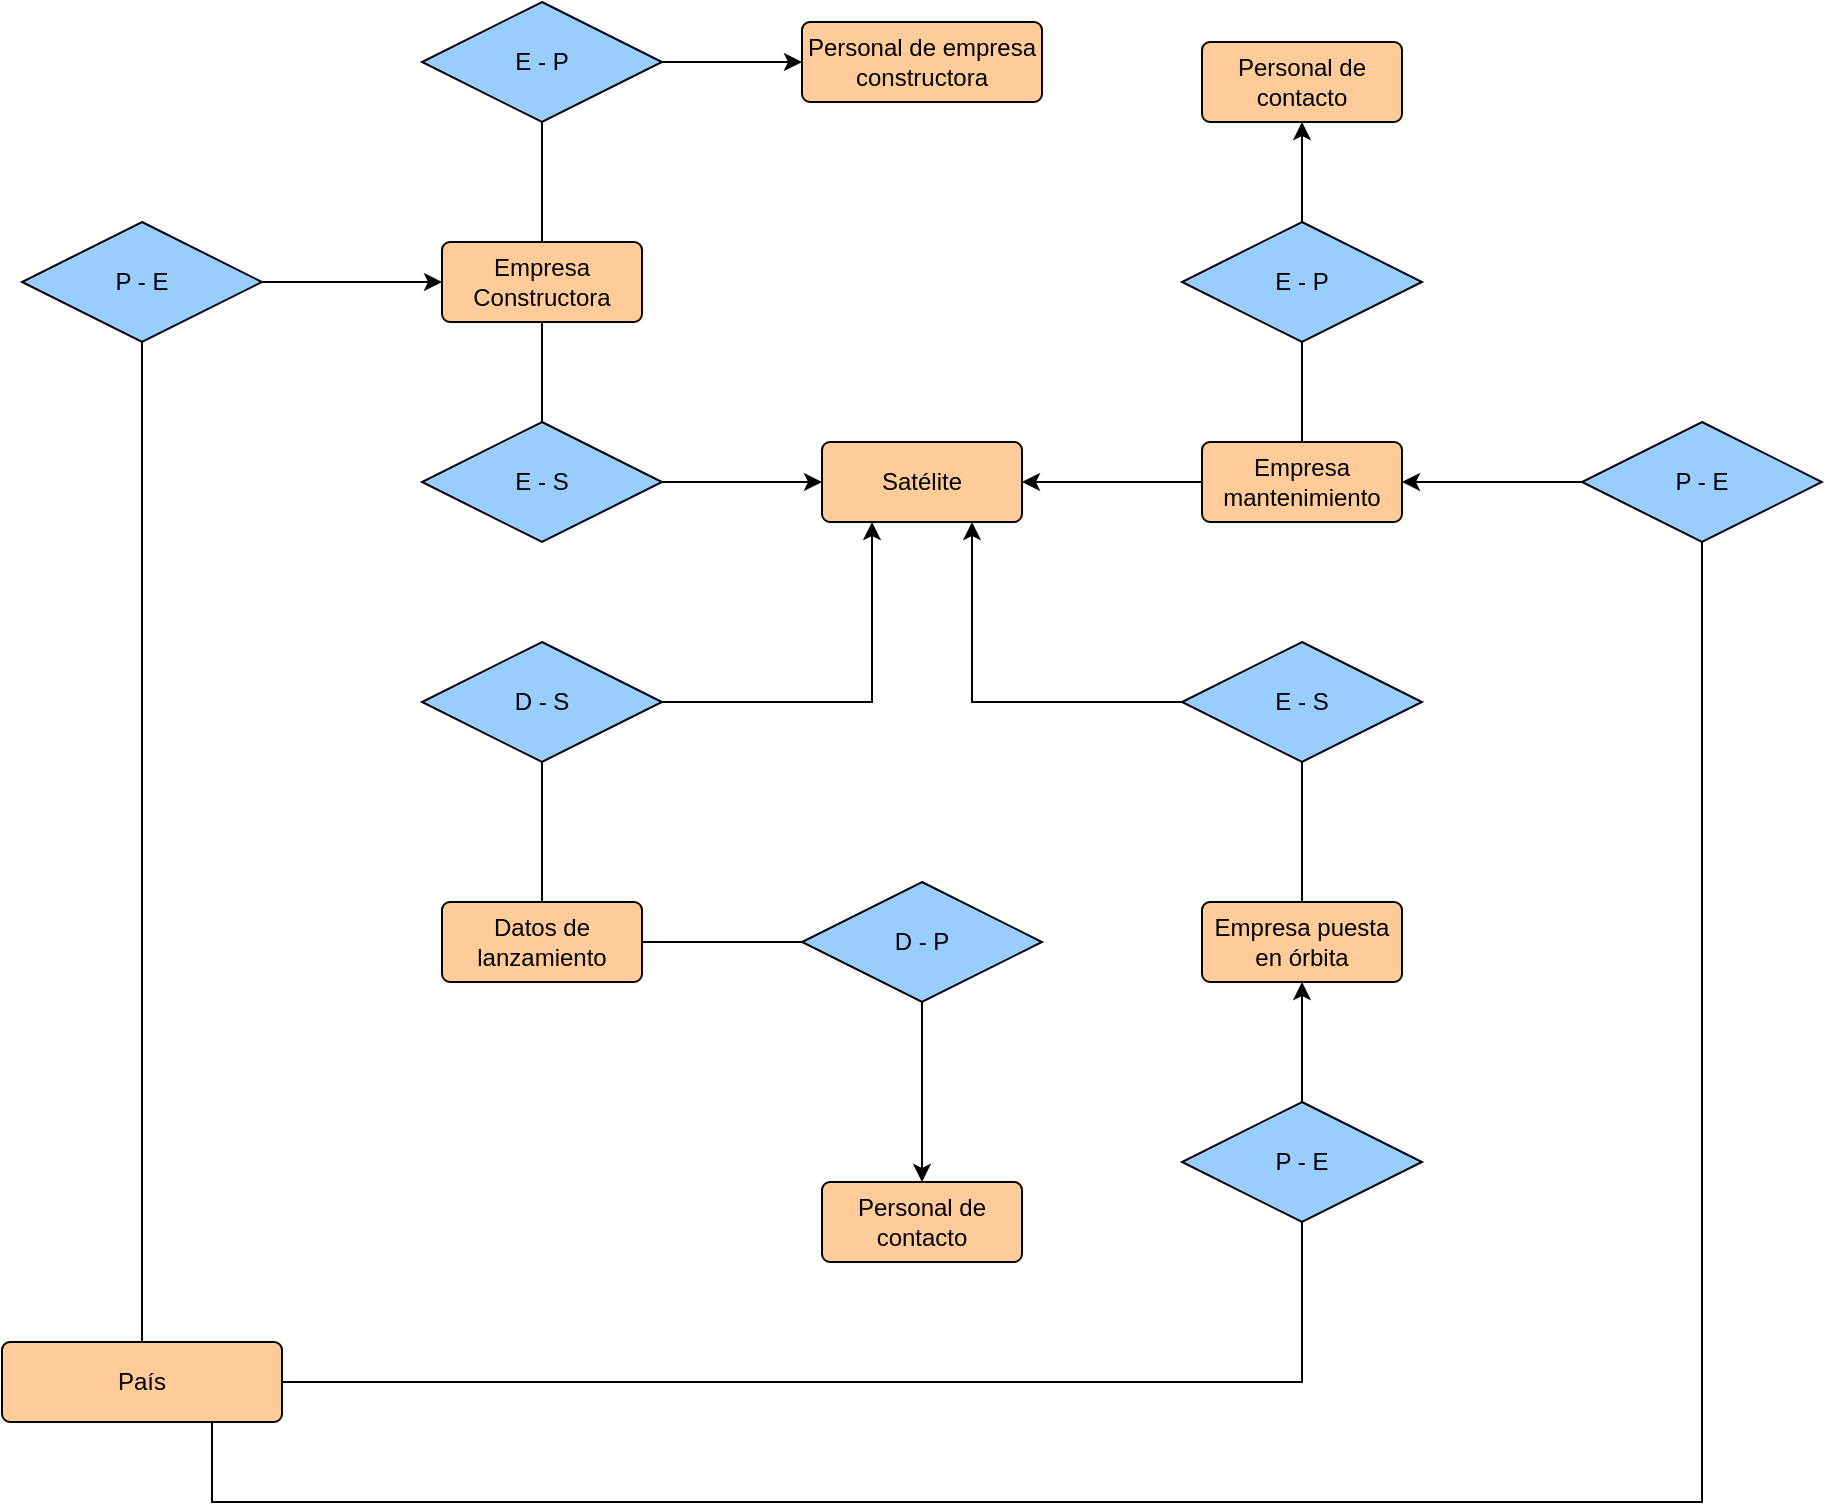 <mxfile version="18.0.1" type="github">
  <diagram id="zviwaN0RhkgaL2fRwE7K" name="Page-1">
    <mxGraphModel dx="1858" dy="781" grid="1" gridSize="10" guides="1" tooltips="1" connect="1" arrows="1" fold="1" page="1" pageScale="1" pageWidth="827" pageHeight="1169" math="0" shadow="0">
      <root>
        <mxCell id="0" />
        <mxCell id="1" parent="0" />
        <mxCell id="ny48SzFpdUDSRc08BS6a-1" value="Empresa Constructora" style="rounded=1;arcSize=10;whiteSpace=wrap;html=1;align=center;fillColor=#FFCC99;" vertex="1" parent="1">
          <mxGeometry x="140" y="140" width="100" height="40" as="geometry" />
        </mxCell>
        <mxCell id="ny48SzFpdUDSRc08BS6a-3" value="Satélite" style="rounded=1;arcSize=10;whiteSpace=wrap;html=1;align=center;fillColor=#FFCC99;" vertex="1" parent="1">
          <mxGeometry x="330" y="240" width="100" height="40" as="geometry" />
        </mxCell>
        <mxCell id="ny48SzFpdUDSRc08BS6a-4" value="Empresa puesta en órbita" style="rounded=1;arcSize=10;whiteSpace=wrap;html=1;align=center;fillColor=#FFCC99;" vertex="1" parent="1">
          <mxGeometry x="520" y="470" width="100" height="40" as="geometry" />
        </mxCell>
        <mxCell id="ny48SzFpdUDSRc08BS6a-6" value="Datos de lanzamiento" style="rounded=1;arcSize=10;whiteSpace=wrap;html=1;align=center;fillColor=#FFCC99;" vertex="1" parent="1">
          <mxGeometry x="140" y="470" width="100" height="40" as="geometry" />
        </mxCell>
        <mxCell id="ny48SzFpdUDSRc08BS6a-7" value="Personal de empresa constructora" style="rounded=1;arcSize=10;whiteSpace=wrap;html=1;align=center;fillColor=#FFCC99;" vertex="1" parent="1">
          <mxGeometry x="320" y="30" width="120" height="40" as="geometry" />
        </mxCell>
        <mxCell id="ny48SzFpdUDSRc08BS6a-9" value="Personal de contacto" style="rounded=1;arcSize=10;whiteSpace=wrap;html=1;align=center;fillColor=#FFCC99;" vertex="1" parent="1">
          <mxGeometry x="330" y="610" width="100" height="40" as="geometry" />
        </mxCell>
        <mxCell id="ny48SzFpdUDSRc08BS6a-55" style="edgeStyle=orthogonalEdgeStyle;rounded=0;orthogonalLoop=1;jettySize=auto;html=1;exitX=0;exitY=0.5;exitDx=0;exitDy=0;" edge="1" parent="1" source="ny48SzFpdUDSRc08BS6a-10" target="ny48SzFpdUDSRc08BS6a-3">
          <mxGeometry relative="1" as="geometry" />
        </mxCell>
        <mxCell id="ny48SzFpdUDSRc08BS6a-10" value="Empresa mantenimiento" style="rounded=1;arcSize=10;whiteSpace=wrap;html=1;align=center;fillColor=#FFCC99;" vertex="1" parent="1">
          <mxGeometry x="520" y="240" width="100" height="40" as="geometry" />
        </mxCell>
        <mxCell id="ny48SzFpdUDSRc08BS6a-12" value="Personal de contacto" style="rounded=1;arcSize=10;whiteSpace=wrap;html=1;align=center;fillColor=#FFCC99;" vertex="1" parent="1">
          <mxGeometry x="520" y="40" width="100" height="40" as="geometry" />
        </mxCell>
        <mxCell id="ny48SzFpdUDSRc08BS6a-54" style="edgeStyle=orthogonalEdgeStyle;rounded=0;orthogonalLoop=1;jettySize=auto;html=1;exitX=1;exitY=0.5;exitDx=0;exitDy=0;" edge="1" parent="1" source="ny48SzFpdUDSRc08BS6a-15" target="ny48SzFpdUDSRc08BS6a-3">
          <mxGeometry relative="1" as="geometry" />
        </mxCell>
        <mxCell id="ny48SzFpdUDSRc08BS6a-15" value="E - S" style="shape=rhombus;perimeter=rhombusPerimeter;whiteSpace=wrap;html=1;align=center;fillColor=#99CCFF;" vertex="1" parent="1">
          <mxGeometry x="130" y="230" width="120" height="60" as="geometry" />
        </mxCell>
        <mxCell id="ny48SzFpdUDSRc08BS6a-16" value="" style="endArrow=none;html=1;rounded=0;exitX=0.5;exitY=1;exitDx=0;exitDy=0;entryX=0.5;entryY=0;entryDx=0;entryDy=0;" edge="1" parent="1" source="ny48SzFpdUDSRc08BS6a-1" target="ny48SzFpdUDSRc08BS6a-15">
          <mxGeometry relative="1" as="geometry">
            <mxPoint x="60" y="260" as="sourcePoint" />
            <mxPoint x="220" y="260" as="targetPoint" />
          </mxGeometry>
        </mxCell>
        <mxCell id="ny48SzFpdUDSRc08BS6a-51" style="edgeStyle=orthogonalEdgeStyle;rounded=0;orthogonalLoop=1;jettySize=auto;html=1;exitX=1;exitY=0.5;exitDx=0;exitDy=0;entryX=0;entryY=0.5;entryDx=0;entryDy=0;" edge="1" parent="1" source="ny48SzFpdUDSRc08BS6a-18" target="ny48SzFpdUDSRc08BS6a-7">
          <mxGeometry relative="1" as="geometry" />
        </mxCell>
        <mxCell id="ny48SzFpdUDSRc08BS6a-18" value="E - P" style="shape=rhombus;perimeter=rhombusPerimeter;whiteSpace=wrap;html=1;align=center;strokeColor=#000000;fillColor=#99CCFF;" vertex="1" parent="1">
          <mxGeometry x="130" y="20" width="120" height="60" as="geometry" />
        </mxCell>
        <mxCell id="ny48SzFpdUDSRc08BS6a-19" value="" style="endArrow=none;html=1;rounded=0;exitX=0.5;exitY=0;exitDx=0;exitDy=0;entryX=0.5;entryY=1;entryDx=0;entryDy=0;" edge="1" parent="1" source="ny48SzFpdUDSRc08BS6a-1" target="ny48SzFpdUDSRc08BS6a-18">
          <mxGeometry relative="1" as="geometry">
            <mxPoint x="400" y="140" as="sourcePoint" />
            <mxPoint x="560" y="140" as="targetPoint" />
          </mxGeometry>
        </mxCell>
        <mxCell id="ny48SzFpdUDSRc08BS6a-50" style="edgeStyle=orthogonalEdgeStyle;rounded=0;orthogonalLoop=1;jettySize=auto;html=1;exitX=1;exitY=0.5;exitDx=0;exitDy=0;entryX=0.25;entryY=1;entryDx=0;entryDy=0;" edge="1" parent="1" source="ny48SzFpdUDSRc08BS6a-21" target="ny48SzFpdUDSRc08BS6a-3">
          <mxGeometry relative="1" as="geometry" />
        </mxCell>
        <mxCell id="ny48SzFpdUDSRc08BS6a-21" value="D - S" style="shape=rhombus;perimeter=rhombusPerimeter;whiteSpace=wrap;html=1;align=center;fillColor=#99CCFF;" vertex="1" parent="1">
          <mxGeometry x="130" y="340" width="120" height="60" as="geometry" />
        </mxCell>
        <mxCell id="ny48SzFpdUDSRc08BS6a-23" value="" style="endArrow=none;html=1;rounded=0;exitX=0.5;exitY=1;exitDx=0;exitDy=0;entryX=0.5;entryY=0;entryDx=0;entryDy=0;" edge="1" parent="1" source="ny48SzFpdUDSRc08BS6a-21" target="ny48SzFpdUDSRc08BS6a-6">
          <mxGeometry relative="1" as="geometry">
            <mxPoint x="150" y="410" as="sourcePoint" />
            <mxPoint x="310" y="410" as="targetPoint" />
          </mxGeometry>
        </mxCell>
        <mxCell id="ny48SzFpdUDSRc08BS6a-53" style="edgeStyle=orthogonalEdgeStyle;rounded=0;orthogonalLoop=1;jettySize=auto;html=1;exitX=0.5;exitY=1;exitDx=0;exitDy=0;entryX=0.5;entryY=0;entryDx=0;entryDy=0;" edge="1" parent="1" source="ny48SzFpdUDSRc08BS6a-24" target="ny48SzFpdUDSRc08BS6a-9">
          <mxGeometry relative="1" as="geometry" />
        </mxCell>
        <mxCell id="ny48SzFpdUDSRc08BS6a-24" value="D - P" style="shape=rhombus;perimeter=rhombusPerimeter;whiteSpace=wrap;html=1;align=center;fillColor=#99CCFF;" vertex="1" parent="1">
          <mxGeometry x="320" y="460" width="120" height="60" as="geometry" />
        </mxCell>
        <mxCell id="ny48SzFpdUDSRc08BS6a-25" value="" style="endArrow=none;html=1;rounded=0;exitX=1;exitY=0.5;exitDx=0;exitDy=0;entryX=0;entryY=0.5;entryDx=0;entryDy=0;" edge="1" parent="1" source="ny48SzFpdUDSRc08BS6a-6" target="ny48SzFpdUDSRc08BS6a-24">
          <mxGeometry relative="1" as="geometry">
            <mxPoint x="350" y="490" as="sourcePoint" />
            <mxPoint x="510" y="490" as="targetPoint" />
          </mxGeometry>
        </mxCell>
        <mxCell id="ny48SzFpdUDSRc08BS6a-49" style="edgeStyle=orthogonalEdgeStyle;rounded=0;orthogonalLoop=1;jettySize=auto;html=1;exitX=0;exitY=0.5;exitDx=0;exitDy=0;entryX=0.75;entryY=1;entryDx=0;entryDy=0;" edge="1" parent="1" source="ny48SzFpdUDSRc08BS6a-27" target="ny48SzFpdUDSRc08BS6a-3">
          <mxGeometry relative="1" as="geometry" />
        </mxCell>
        <mxCell id="ny48SzFpdUDSRc08BS6a-27" value="E - S" style="shape=rhombus;perimeter=rhombusPerimeter;whiteSpace=wrap;html=1;align=center;fillColor=#99CCFF;" vertex="1" parent="1">
          <mxGeometry x="510" y="340" width="120" height="60" as="geometry" />
        </mxCell>
        <mxCell id="ny48SzFpdUDSRc08BS6a-28" value="" style="endArrow=none;html=1;rounded=0;entryX=0.5;entryY=0;entryDx=0;entryDy=0;" edge="1" parent="1" source="ny48SzFpdUDSRc08BS6a-27" target="ny48SzFpdUDSRc08BS6a-4">
          <mxGeometry relative="1" as="geometry">
            <mxPoint x="410" y="450" as="sourcePoint" />
            <mxPoint x="570" y="450" as="targetPoint" />
          </mxGeometry>
        </mxCell>
        <mxCell id="ny48SzFpdUDSRc08BS6a-52" style="edgeStyle=orthogonalEdgeStyle;rounded=0;orthogonalLoop=1;jettySize=auto;html=1;exitX=0.5;exitY=0;exitDx=0;exitDy=0;entryX=0.5;entryY=1;entryDx=0;entryDy=0;" edge="1" parent="1" source="ny48SzFpdUDSRc08BS6a-31" target="ny48SzFpdUDSRc08BS6a-12">
          <mxGeometry relative="1" as="geometry" />
        </mxCell>
        <mxCell id="ny48SzFpdUDSRc08BS6a-31" value="E - P" style="shape=rhombus;perimeter=rhombusPerimeter;whiteSpace=wrap;html=1;align=center;fillColor=#99CCFF;" vertex="1" parent="1">
          <mxGeometry x="510" y="130" width="120" height="60" as="geometry" />
        </mxCell>
        <mxCell id="ny48SzFpdUDSRc08BS6a-32" value="" style="endArrow=none;html=1;rounded=0;exitX=0.5;exitY=0;exitDx=0;exitDy=0;entryX=0.5;entryY=1;entryDx=0;entryDy=0;" edge="1" parent="1" source="ny48SzFpdUDSRc08BS6a-10" target="ny48SzFpdUDSRc08BS6a-31">
          <mxGeometry relative="1" as="geometry">
            <mxPoint x="440" y="270" as="sourcePoint" />
            <mxPoint x="530" y="270" as="targetPoint" />
          </mxGeometry>
        </mxCell>
        <mxCell id="ny48SzFpdUDSRc08BS6a-38" style="edgeStyle=orthogonalEdgeStyle;rounded=0;orthogonalLoop=1;jettySize=auto;html=1;exitX=1;exitY=0.5;exitDx=0;exitDy=0;" edge="1" parent="1" source="ny48SzFpdUDSRc08BS6a-34" target="ny48SzFpdUDSRc08BS6a-1">
          <mxGeometry relative="1" as="geometry" />
        </mxCell>
        <mxCell id="ny48SzFpdUDSRc08BS6a-34" value="P - E" style="shape=rhombus;perimeter=rhombusPerimeter;whiteSpace=wrap;html=1;align=center;fillColor=#99CCFF;" vertex="1" parent="1">
          <mxGeometry x="-70" y="130" width="120" height="60" as="geometry" />
        </mxCell>
        <mxCell id="ny48SzFpdUDSRc08BS6a-36" value="" style="endArrow=none;html=1;rounded=0;exitX=0.5;exitY=1;exitDx=0;exitDy=0;" edge="1" parent="1" source="ny48SzFpdUDSRc08BS6a-34" target="ny48SzFpdUDSRc08BS6a-37">
          <mxGeometry relative="1" as="geometry">
            <mxPoint x="30" y="250" as="sourcePoint" />
            <mxPoint x="-10" y="280" as="targetPoint" />
          </mxGeometry>
        </mxCell>
        <mxCell id="ny48SzFpdUDSRc08BS6a-37" value="País" style="rounded=1;arcSize=10;whiteSpace=wrap;html=1;align=center;fillColor=#FFCC99;" vertex="1" parent="1">
          <mxGeometry x="-80" y="690" width="140" height="40" as="geometry" />
        </mxCell>
        <mxCell id="ny48SzFpdUDSRc08BS6a-43" style="edgeStyle=orthogonalEdgeStyle;rounded=0;orthogonalLoop=1;jettySize=auto;html=1;exitX=0;exitY=0.5;exitDx=0;exitDy=0;" edge="1" parent="1" source="ny48SzFpdUDSRc08BS6a-39" target="ny48SzFpdUDSRc08BS6a-10">
          <mxGeometry relative="1" as="geometry" />
        </mxCell>
        <mxCell id="ny48SzFpdUDSRc08BS6a-39" value="P - E" style="shape=rhombus;perimeter=rhombusPerimeter;whiteSpace=wrap;html=1;align=center;fillColor=#99CCFF;" vertex="1" parent="1">
          <mxGeometry x="710" y="230" width="120" height="60" as="geometry" />
        </mxCell>
        <mxCell id="ny48SzFpdUDSRc08BS6a-40" value="" style="endArrow=none;html=1;rounded=0;exitX=0.5;exitY=1;exitDx=0;exitDy=0;entryX=0.75;entryY=1;entryDx=0;entryDy=0;" edge="1" parent="1" source="ny48SzFpdUDSRc08BS6a-39" target="ny48SzFpdUDSRc08BS6a-37">
          <mxGeometry relative="1" as="geometry">
            <mxPoint x="810" y="350" as="sourcePoint" />
            <mxPoint x="770" y="380" as="targetPoint" />
            <Array as="points">
              <mxPoint x="770" y="770" />
              <mxPoint x="25" y="770" />
            </Array>
          </mxGeometry>
        </mxCell>
        <mxCell id="ny48SzFpdUDSRc08BS6a-48" style="edgeStyle=orthogonalEdgeStyle;rounded=0;orthogonalLoop=1;jettySize=auto;html=1;exitX=0.5;exitY=0;exitDx=0;exitDy=0;entryX=0.5;entryY=1;entryDx=0;entryDy=0;" edge="1" parent="1" source="ny48SzFpdUDSRc08BS6a-44" target="ny48SzFpdUDSRc08BS6a-4">
          <mxGeometry relative="1" as="geometry" />
        </mxCell>
        <mxCell id="ny48SzFpdUDSRc08BS6a-44" value="P - E" style="shape=rhombus;perimeter=rhombusPerimeter;whiteSpace=wrap;html=1;align=center;fillColor=#99CCFF;" vertex="1" parent="1">
          <mxGeometry x="510" y="570" width="120" height="60" as="geometry" />
        </mxCell>
        <mxCell id="ny48SzFpdUDSRc08BS6a-47" value="" style="endArrow=none;html=1;rounded=0;exitX=1;exitY=0.5;exitDx=0;exitDy=0;entryX=0.5;entryY=1;entryDx=0;entryDy=0;" edge="1" parent="1" source="ny48SzFpdUDSRc08BS6a-37" target="ny48SzFpdUDSRc08BS6a-44">
          <mxGeometry relative="1" as="geometry">
            <mxPoint x="570" y="690.0" as="sourcePoint" />
            <mxPoint x="440" y="720" as="targetPoint" />
            <Array as="points">
              <mxPoint x="570" y="710" />
            </Array>
          </mxGeometry>
        </mxCell>
      </root>
    </mxGraphModel>
  </diagram>
</mxfile>
